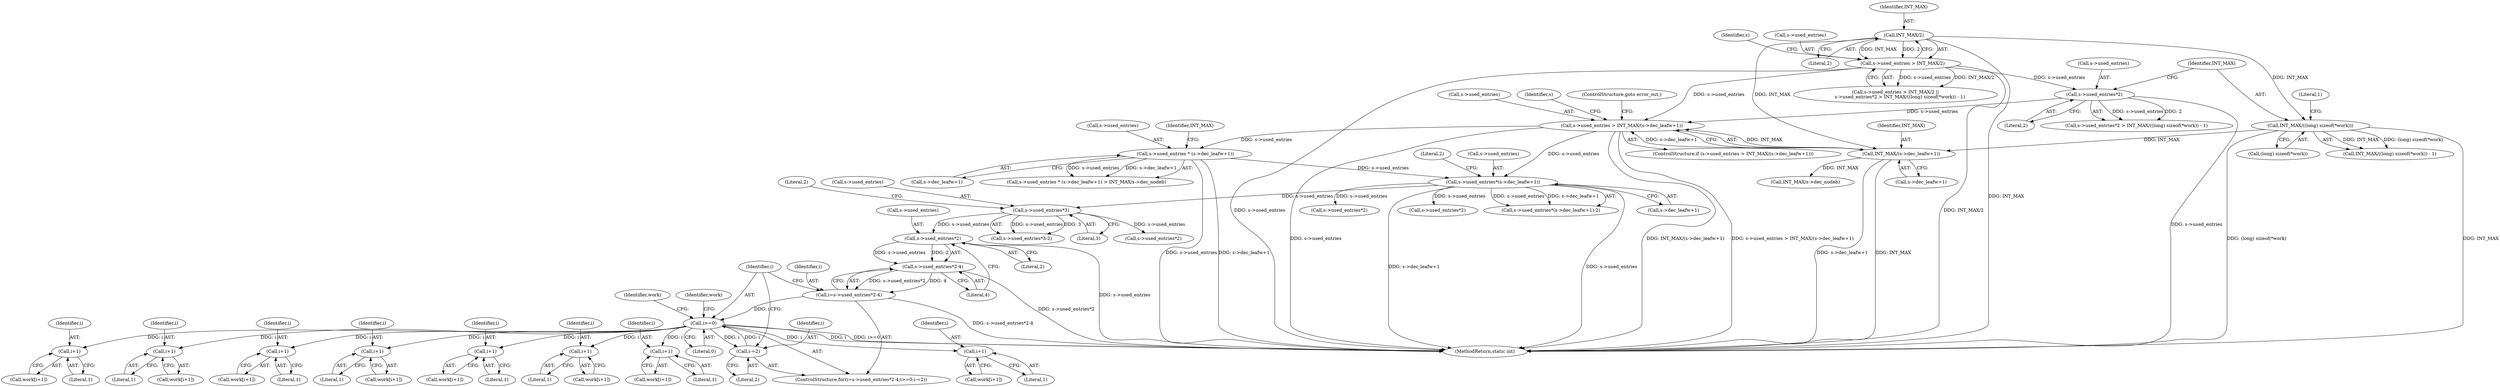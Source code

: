 digraph "0_Android_eeb4e45d5683f88488c083ecf142dc89bc3f0b47@pointer" {
"1000400" [label="(Call,s->used_entries*2)"];
"1000375" [label="(Call,s->used_entries*3)"];
"1000262" [label="(Call,s->used_entries*(s->dec_leafw+1))"];
"1000222" [label="(Call,s->used_entries > INT_MAX/(s->dec_leafw+1))"];
"1000167" [label="(Call,s->used_entries > INT_MAX/2)"];
"1000171" [label="(Call,INT_MAX/2)"];
"1000175" [label="(Call,s->used_entries*2)"];
"1000226" [label="(Call,INT_MAX/(s->dec_leafw+1))"];
"1000181" [label="(Call,INT_MAX/((long) sizeof(*work)))"];
"1000240" [label="(Call,s->used_entries * (s->dec_leafw+1))"];
"1000399" [label="(Call,s->used_entries*2-4)"];
"1000397" [label="(Call,i=s->used_entries*2-4)"];
"1000406" [label="(Call,i>=0)"];
"1000409" [label="(Call,i-=2)"];
"1000424" [label="(Call,i+1)"];
"1000456" [label="(Call,i+1)"];
"1000482" [label="(Call,i+1)"];
"1000515" [label="(Call,i+1)"];
"1000536" [label="(Call,i+1)"];
"1000566" [label="(Call,i+1)"];
"1000581" [label="(Call,i+1)"];
"1000612" [label="(Call,i+1)"];
"1000182" [label="(Identifier,INT_MAX)"];
"1000564" [label="(Call,work[i+1])"];
"1000422" [label="(Call,work[i+1])"];
"1000610" [label="(Call,work[i+1])"];
"1000380" [label="(Literal,2)"];
"1000301" [label="(Call,s->used_entries*2)"];
"1000271" [label="(Literal,2)"];
"1000404" [label="(Literal,2)"];
"1000410" [label="(Identifier,i)"];
"1000240" [label="(Call,s->used_entries * (s->dec_leafw+1))"];
"1000635" [label="(Call,s->used_entries*2)"];
"1000228" [label="(Call,s->dec_leafw+1)"];
"1000233" [label="(ControlStructure,goto error_out;)"];
"1000241" [label="(Call,s->used_entries)"];
"1000426" [label="(Literal,1)"];
"1000454" [label="(Call,work[i+1])"];
"1000537" [label="(Identifier,i)"];
"1000179" [label="(Literal,2)"];
"1000176" [label="(Call,s->used_entries)"];
"1000484" [label="(Literal,1)"];
"1000379" [label="(Literal,3)"];
"1000581" [label="(Call,i+1)"];
"1000456" [label="(Call,i+1)"];
"1000227" [label="(Identifier,INT_MAX)"];
"1000568" [label="(Literal,1)"];
"1000401" [label="(Call,s->used_entries)"];
"1000177" [label="(Identifier,s)"];
"1000398" [label="(Identifier,i)"];
"1000167" [label="(Call,s->used_entries > INT_MAX/2)"];
"1000513" [label="(Call,work[i+1])"];
"1000483" [label="(Identifier,i)"];
"1000458" [label="(Literal,1)"];
"1000171" [label="(Call,INT_MAX/2)"];
"1000406" [label="(Call,i>=0)"];
"1000457" [label="(Identifier,i)"];
"1000375" [label="(Call,s->used_entries*3)"];
"1000168" [label="(Call,s->used_entries)"];
"1000407" [label="(Identifier,i)"];
"1000400" [label="(Call,s->used_entries*2)"];
"1000244" [label="(Call,s->dec_leafw+1)"];
"1000263" [label="(Call,s->used_entries)"];
"1000226" [label="(Call,INT_MAX/(s->dec_leafw+1))"];
"1000614" [label="(Literal,1)"];
"1000405" [label="(Literal,4)"];
"1000425" [label="(Identifier,i)"];
"1000482" [label="(Call,i+1)"];
"1000175" [label="(Call,s->used_entries*2)"];
"1000250" [label="(Identifier,INT_MAX)"];
"1000222" [label="(Call,s->used_entries > INT_MAX/(s->dec_leafw+1))"];
"1000249" [label="(Call,INT_MAX/s->dec_nodeb)"];
"1000517" [label="(Literal,1)"];
"1000480" [label="(Call,work[i+1])"];
"1000538" [label="(Literal,1)"];
"1000536" [label="(Call,i+1)"];
"1000409" [label="(Call,i-=2)"];
"1000376" [label="(Call,s->used_entries)"];
"1000183" [label="(Call,(long) sizeof(*work))"];
"1000567" [label="(Identifier,i)"];
"1000613" [label="(Identifier,i)"];
"1000408" [label="(Literal,0)"];
"1000174" [label="(Call,s->used_entries*2 > INT_MAX/((long) sizeof(*work)) - 1)"];
"1000516" [label="(Identifier,i)"];
"1000262" [label="(Call,s->used_entries*(s->dec_leafw+1))"];
"1000865" [label="(MethodReturn,static int)"];
"1000579" [label="(Call,work[i+1])"];
"1000515" [label="(Call,i+1)"];
"1000612" [label="(Call,i+1)"];
"1000582" [label="(Identifier,i)"];
"1000166" [label="(Call,s->used_entries > INT_MAX/2 ||\n      s->used_entries*2 > INT_MAX/((long) sizeof(*work)) - 1)"];
"1000188" [label="(Literal,1)"];
"1000374" [label="(Call,s->used_entries*3-2)"];
"1000221" [label="(ControlStructure,if (s->used_entries > INT_MAX/(s->dec_leafw+1)))"];
"1000857" [label="(Identifier,work)"];
"1000411" [label="(Literal,2)"];
"1000424" [label="(Call,i+1)"];
"1000223" [label="(Call,s->used_entries)"];
"1000416" [label="(Identifier,work)"];
"1000180" [label="(Call,INT_MAX/((long) sizeof(*work)) - 1)"];
"1000237" [label="(Identifier,s)"];
"1000396" [label="(ControlStructure,for(i=s->used_entries*2-4;i>=0;i-=2))"];
"1000266" [label="(Call,s->dec_leafw+1)"];
"1000397" [label="(Call,i=s->used_entries*2-4)"];
"1000399" [label="(Call,s->used_entries*2-4)"];
"1000261" [label="(Call,s->used_entries*(s->dec_leafw+1)-2)"];
"1000173" [label="(Literal,2)"];
"1000566" [label="(Call,i+1)"];
"1000339" [label="(Call,s->used_entries*2)"];
"1000172" [label="(Identifier,INT_MAX)"];
"1000534" [label="(Call,work[i+1])"];
"1000583" [label="(Literal,1)"];
"1000239" [label="(Call,s->used_entries * (s->dec_leafw+1) > INT_MAX/s->dec_nodeb)"];
"1000181" [label="(Call,INT_MAX/((long) sizeof(*work)))"];
"1000400" -> "1000399"  [label="AST: "];
"1000400" -> "1000404"  [label="CFG: "];
"1000401" -> "1000400"  [label="AST: "];
"1000404" -> "1000400"  [label="AST: "];
"1000405" -> "1000400"  [label="CFG: "];
"1000400" -> "1000865"  [label="DDG: s->used_entries"];
"1000400" -> "1000399"  [label="DDG: s->used_entries"];
"1000400" -> "1000399"  [label="DDG: 2"];
"1000375" -> "1000400"  [label="DDG: s->used_entries"];
"1000375" -> "1000374"  [label="AST: "];
"1000375" -> "1000379"  [label="CFG: "];
"1000376" -> "1000375"  [label="AST: "];
"1000379" -> "1000375"  [label="AST: "];
"1000380" -> "1000375"  [label="CFG: "];
"1000375" -> "1000374"  [label="DDG: s->used_entries"];
"1000375" -> "1000374"  [label="DDG: 3"];
"1000262" -> "1000375"  [label="DDG: s->used_entries"];
"1000375" -> "1000635"  [label="DDG: s->used_entries"];
"1000262" -> "1000261"  [label="AST: "];
"1000262" -> "1000266"  [label="CFG: "];
"1000263" -> "1000262"  [label="AST: "];
"1000266" -> "1000262"  [label="AST: "];
"1000271" -> "1000262"  [label="CFG: "];
"1000262" -> "1000865"  [label="DDG: s->used_entries"];
"1000262" -> "1000865"  [label="DDG: s->dec_leafw+1"];
"1000262" -> "1000261"  [label="DDG: s->used_entries"];
"1000262" -> "1000261"  [label="DDG: s->dec_leafw+1"];
"1000222" -> "1000262"  [label="DDG: s->used_entries"];
"1000240" -> "1000262"  [label="DDG: s->used_entries"];
"1000262" -> "1000301"  [label="DDG: s->used_entries"];
"1000262" -> "1000339"  [label="DDG: s->used_entries"];
"1000222" -> "1000221"  [label="AST: "];
"1000222" -> "1000226"  [label="CFG: "];
"1000223" -> "1000222"  [label="AST: "];
"1000226" -> "1000222"  [label="AST: "];
"1000233" -> "1000222"  [label="CFG: "];
"1000237" -> "1000222"  [label="CFG: "];
"1000222" -> "1000865"  [label="DDG: s->used_entries"];
"1000222" -> "1000865"  [label="DDG: INT_MAX/(s->dec_leafw+1)"];
"1000222" -> "1000865"  [label="DDG: s->used_entries > INT_MAX/(s->dec_leafw+1)"];
"1000167" -> "1000222"  [label="DDG: s->used_entries"];
"1000175" -> "1000222"  [label="DDG: s->used_entries"];
"1000226" -> "1000222"  [label="DDG: INT_MAX"];
"1000226" -> "1000222"  [label="DDG: s->dec_leafw+1"];
"1000222" -> "1000240"  [label="DDG: s->used_entries"];
"1000167" -> "1000166"  [label="AST: "];
"1000167" -> "1000171"  [label="CFG: "];
"1000168" -> "1000167"  [label="AST: "];
"1000171" -> "1000167"  [label="AST: "];
"1000177" -> "1000167"  [label="CFG: "];
"1000166" -> "1000167"  [label="CFG: "];
"1000167" -> "1000865"  [label="DDG: s->used_entries"];
"1000167" -> "1000865"  [label="DDG: INT_MAX/2"];
"1000167" -> "1000166"  [label="DDG: s->used_entries"];
"1000167" -> "1000166"  [label="DDG: INT_MAX/2"];
"1000171" -> "1000167"  [label="DDG: INT_MAX"];
"1000171" -> "1000167"  [label="DDG: 2"];
"1000167" -> "1000175"  [label="DDG: s->used_entries"];
"1000171" -> "1000173"  [label="CFG: "];
"1000172" -> "1000171"  [label="AST: "];
"1000173" -> "1000171"  [label="AST: "];
"1000171" -> "1000865"  [label="DDG: INT_MAX"];
"1000171" -> "1000181"  [label="DDG: INT_MAX"];
"1000171" -> "1000226"  [label="DDG: INT_MAX"];
"1000175" -> "1000174"  [label="AST: "];
"1000175" -> "1000179"  [label="CFG: "];
"1000176" -> "1000175"  [label="AST: "];
"1000179" -> "1000175"  [label="AST: "];
"1000182" -> "1000175"  [label="CFG: "];
"1000175" -> "1000865"  [label="DDG: s->used_entries"];
"1000175" -> "1000174"  [label="DDG: s->used_entries"];
"1000175" -> "1000174"  [label="DDG: 2"];
"1000226" -> "1000228"  [label="CFG: "];
"1000227" -> "1000226"  [label="AST: "];
"1000228" -> "1000226"  [label="AST: "];
"1000226" -> "1000865"  [label="DDG: INT_MAX"];
"1000226" -> "1000865"  [label="DDG: s->dec_leafw+1"];
"1000181" -> "1000226"  [label="DDG: INT_MAX"];
"1000226" -> "1000249"  [label="DDG: INT_MAX"];
"1000181" -> "1000180"  [label="AST: "];
"1000181" -> "1000183"  [label="CFG: "];
"1000182" -> "1000181"  [label="AST: "];
"1000183" -> "1000181"  [label="AST: "];
"1000188" -> "1000181"  [label="CFG: "];
"1000181" -> "1000865"  [label="DDG: INT_MAX"];
"1000181" -> "1000865"  [label="DDG: (long) sizeof(*work)"];
"1000181" -> "1000180"  [label="DDG: INT_MAX"];
"1000181" -> "1000180"  [label="DDG: (long) sizeof(*work)"];
"1000240" -> "1000239"  [label="AST: "];
"1000240" -> "1000244"  [label="CFG: "];
"1000241" -> "1000240"  [label="AST: "];
"1000244" -> "1000240"  [label="AST: "];
"1000250" -> "1000240"  [label="CFG: "];
"1000240" -> "1000865"  [label="DDG: s->dec_leafw+1"];
"1000240" -> "1000865"  [label="DDG: s->used_entries"];
"1000240" -> "1000239"  [label="DDG: s->used_entries"];
"1000240" -> "1000239"  [label="DDG: s->dec_leafw+1"];
"1000399" -> "1000397"  [label="AST: "];
"1000399" -> "1000405"  [label="CFG: "];
"1000405" -> "1000399"  [label="AST: "];
"1000397" -> "1000399"  [label="CFG: "];
"1000399" -> "1000865"  [label="DDG: s->used_entries*2"];
"1000399" -> "1000397"  [label="DDG: s->used_entries*2"];
"1000399" -> "1000397"  [label="DDG: 4"];
"1000397" -> "1000396"  [label="AST: "];
"1000398" -> "1000397"  [label="AST: "];
"1000407" -> "1000397"  [label="CFG: "];
"1000397" -> "1000865"  [label="DDG: s->used_entries*2-4"];
"1000397" -> "1000406"  [label="DDG: i"];
"1000406" -> "1000396"  [label="AST: "];
"1000406" -> "1000408"  [label="CFG: "];
"1000407" -> "1000406"  [label="AST: "];
"1000408" -> "1000406"  [label="AST: "];
"1000416" -> "1000406"  [label="CFG: "];
"1000857" -> "1000406"  [label="CFG: "];
"1000406" -> "1000865"  [label="DDG: i"];
"1000406" -> "1000865"  [label="DDG: i>=0"];
"1000409" -> "1000406"  [label="DDG: i"];
"1000406" -> "1000409"  [label="DDG: i"];
"1000406" -> "1000424"  [label="DDG: i"];
"1000406" -> "1000456"  [label="DDG: i"];
"1000406" -> "1000482"  [label="DDG: i"];
"1000406" -> "1000515"  [label="DDG: i"];
"1000406" -> "1000536"  [label="DDG: i"];
"1000406" -> "1000566"  [label="DDG: i"];
"1000406" -> "1000581"  [label="DDG: i"];
"1000406" -> "1000612"  [label="DDG: i"];
"1000409" -> "1000396"  [label="AST: "];
"1000409" -> "1000411"  [label="CFG: "];
"1000410" -> "1000409"  [label="AST: "];
"1000411" -> "1000409"  [label="AST: "];
"1000407" -> "1000409"  [label="CFG: "];
"1000424" -> "1000422"  [label="AST: "];
"1000424" -> "1000426"  [label="CFG: "];
"1000425" -> "1000424"  [label="AST: "];
"1000426" -> "1000424"  [label="AST: "];
"1000422" -> "1000424"  [label="CFG: "];
"1000456" -> "1000454"  [label="AST: "];
"1000456" -> "1000458"  [label="CFG: "];
"1000457" -> "1000456"  [label="AST: "];
"1000458" -> "1000456"  [label="AST: "];
"1000454" -> "1000456"  [label="CFG: "];
"1000482" -> "1000480"  [label="AST: "];
"1000482" -> "1000484"  [label="CFG: "];
"1000483" -> "1000482"  [label="AST: "];
"1000484" -> "1000482"  [label="AST: "];
"1000480" -> "1000482"  [label="CFG: "];
"1000515" -> "1000513"  [label="AST: "];
"1000515" -> "1000517"  [label="CFG: "];
"1000516" -> "1000515"  [label="AST: "];
"1000517" -> "1000515"  [label="AST: "];
"1000513" -> "1000515"  [label="CFG: "];
"1000536" -> "1000534"  [label="AST: "];
"1000536" -> "1000538"  [label="CFG: "];
"1000537" -> "1000536"  [label="AST: "];
"1000538" -> "1000536"  [label="AST: "];
"1000534" -> "1000536"  [label="CFG: "];
"1000566" -> "1000564"  [label="AST: "];
"1000566" -> "1000568"  [label="CFG: "];
"1000567" -> "1000566"  [label="AST: "];
"1000568" -> "1000566"  [label="AST: "];
"1000564" -> "1000566"  [label="CFG: "];
"1000581" -> "1000579"  [label="AST: "];
"1000581" -> "1000583"  [label="CFG: "];
"1000582" -> "1000581"  [label="AST: "];
"1000583" -> "1000581"  [label="AST: "];
"1000579" -> "1000581"  [label="CFG: "];
"1000612" -> "1000610"  [label="AST: "];
"1000612" -> "1000614"  [label="CFG: "];
"1000613" -> "1000612"  [label="AST: "];
"1000614" -> "1000612"  [label="AST: "];
"1000610" -> "1000612"  [label="CFG: "];
}
